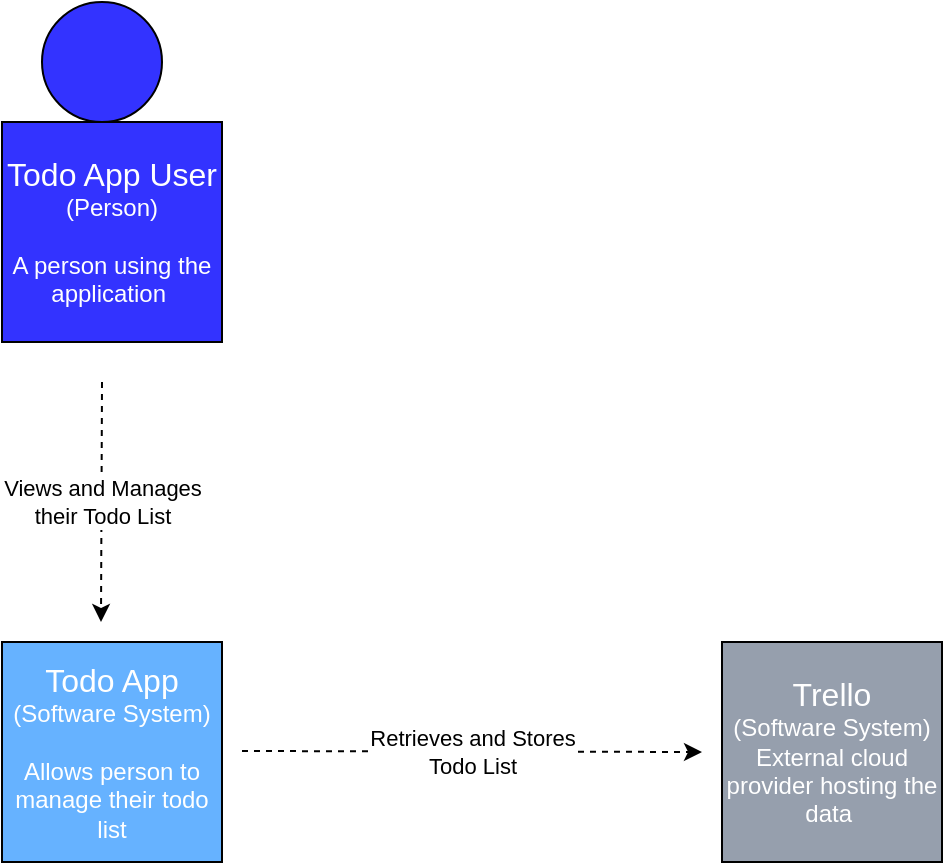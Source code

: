 <mxfile version="14.1.1" type="github">
  <diagram id="vDZJ2-XgSOJW-uE1lTO6" name="Page-1">
    <mxGraphModel dx="1186" dy="741" grid="1" gridSize="10" guides="1" tooltips="1" connect="1" arrows="1" fold="1" page="1" pageScale="1" pageWidth="827" pageHeight="1169" math="0" shadow="0">
      <root>
        <mxCell id="0" />
        <mxCell id="1" parent="0" />
        <mxCell id="a_quTBTWjb0IByhMvpDL-1" value="&lt;font color=&quot;#ffffff&quot;&gt;&lt;font style=&quot;font-size: 16px&quot;&gt;Todo App User&lt;/font&gt;&lt;br&gt;(Person)&lt;br&gt;&lt;/font&gt;&lt;br&gt;&lt;font color=&quot;#ffffff&quot;&gt;A person using the application&lt;/font&gt;&amp;nbsp;" style="whiteSpace=wrap;html=1;aspect=fixed;fillColor=#3333FF;" vertex="1" parent="1">
          <mxGeometry x="180" y="80" width="110" height="110" as="geometry" />
        </mxCell>
        <mxCell id="a_quTBTWjb0IByhMvpDL-2" value="" style="ellipse;whiteSpace=wrap;html=1;aspect=fixed;fillColor=#3333FF;" vertex="1" parent="1">
          <mxGeometry x="200" y="20" width="60" height="60" as="geometry" />
        </mxCell>
        <mxCell id="a_quTBTWjb0IByhMvpDL-3" value="&lt;font color=&quot;#ffffff&quot;&gt;&lt;font style=&quot;font-size: 16px&quot;&gt;Trello&lt;/font&gt;&lt;br&gt;(Software System)&lt;br&gt;External cloud provider hosting the data&amp;nbsp;&lt;br&gt;&lt;/font&gt;" style="whiteSpace=wrap;html=1;aspect=fixed;fillColor=#969FAD;" vertex="1" parent="1">
          <mxGeometry x="540" y="340" width="110" height="110" as="geometry" />
        </mxCell>
        <mxCell id="a_quTBTWjb0IByhMvpDL-5" value="&lt;font color=&quot;#ffffff&quot;&gt;&lt;font style=&quot;font-size: 16px&quot;&gt;Todo App&lt;/font&gt;&lt;br&gt;(Software System)&lt;br&gt;&lt;/font&gt;&lt;br&gt;&lt;font color=&quot;#ffffff&quot;&gt;Allows person to manage their todo list&lt;/font&gt;" style="whiteSpace=wrap;html=1;aspect=fixed;fillColor=#66B2FF;" vertex="1" parent="1">
          <mxGeometry x="180" y="340" width="110" height="110" as="geometry" />
        </mxCell>
        <mxCell id="a_quTBTWjb0IByhMvpDL-6" value="Views and Manages &lt;br&gt;their Todo List" style="endArrow=classic;html=1;dashed=1;" edge="1" parent="1">
          <mxGeometry width="50" height="50" relative="1" as="geometry">
            <mxPoint x="230" y="210" as="sourcePoint" />
            <mxPoint x="229.5" y="330" as="targetPoint" />
          </mxGeometry>
        </mxCell>
        <mxCell id="a_quTBTWjb0IByhMvpDL-7" value="Retrieves and Stores &lt;br&gt;Todo List" style="endArrow=classic;html=1;dashed=1;" edge="1" parent="1">
          <mxGeometry width="50" height="50" relative="1" as="geometry">
            <mxPoint x="300" y="394.5" as="sourcePoint" />
            <mxPoint x="530" y="395" as="targetPoint" />
          </mxGeometry>
        </mxCell>
      </root>
    </mxGraphModel>
  </diagram>
</mxfile>

